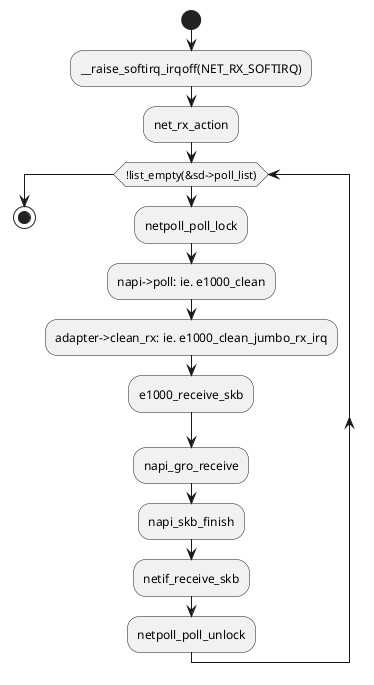 @startuml net_rx_action

start

:__raise_softirq_irqoff(NET_RX_SOFTIRQ);
:net_rx_action;

while (!list_empty(&sd->poll_list))
    :netpoll_poll_lock;

    :napi->poll: ie. e1000_clean;
    :adapter->clean_rx: ie. e1000_clean_jumbo_rx_irq;
    :e1000_receive_skb;
    :napi_gro_receive;
    :napi_skb_finish;
    :netif_receive_skb;

    :netpoll_poll_unlock;
endwhile

stop

@enduml